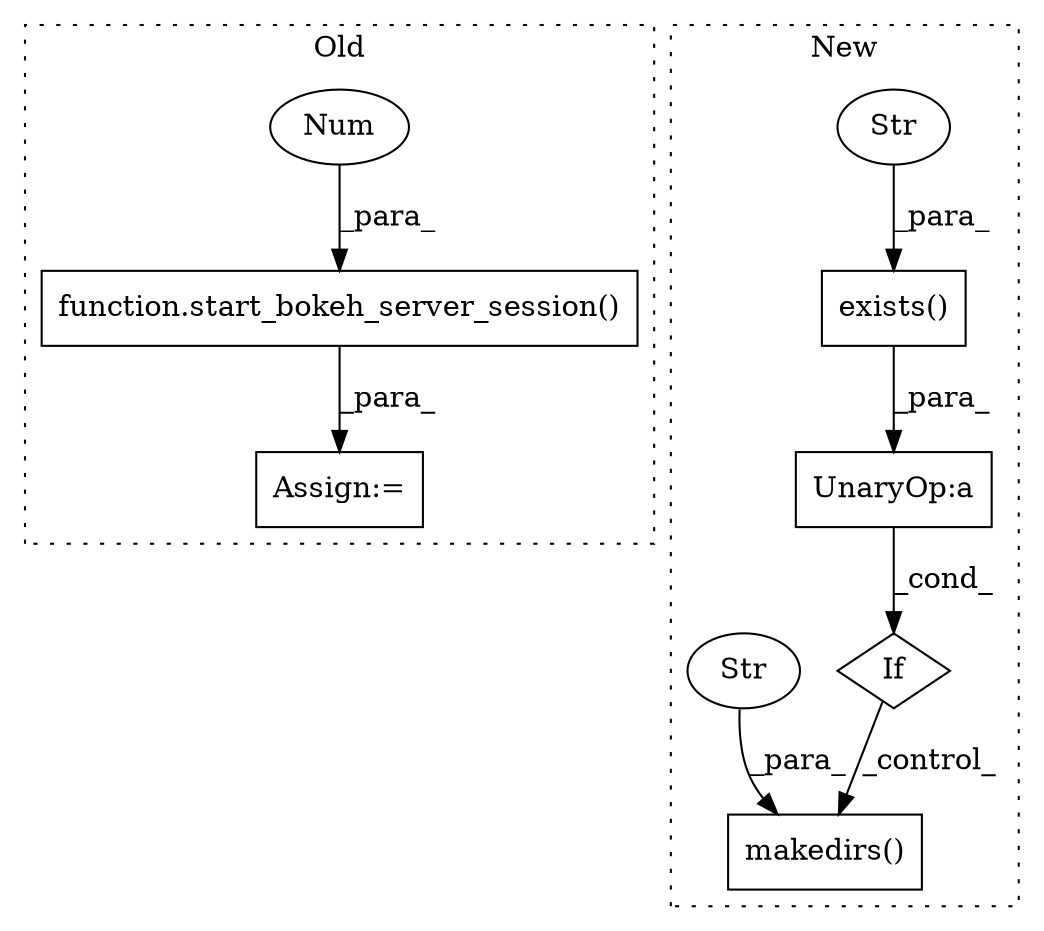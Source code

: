 digraph G {
subgraph cluster0 {
1 [label="function.start_bokeh_server_session()" a="75" s="2748,2779" l="27,1" shape="box"];
6 [label="Num" a="76" s="2775" l="4" shape="ellipse"];
9 [label="Assign:=" a="68" s="2736" l="12" shape="box"];
label = "Old";
style="dotted";
}
subgraph cluster1 {
2 [label="If" a="96" s="2680" l="3" shape="diamond"];
3 [label="UnaryOp:a" a="61" s="2683" l="31" shape="box"];
4 [label="exists()" a="75" s="2687,2713" l="15,1" shape="box"];
5 [label="Str" a="66" s="2702" l="11" shape="ellipse"];
7 [label="makedirs()" a="75" s="2728,2751" l="12,1" shape="box"];
8 [label="Str" a="66" s="2740" l="11" shape="ellipse"];
label = "New";
style="dotted";
}
1 -> 9 [label="_para_"];
2 -> 7 [label="_control_"];
3 -> 2 [label="_cond_"];
4 -> 3 [label="_para_"];
5 -> 4 [label="_para_"];
6 -> 1 [label="_para_"];
8 -> 7 [label="_para_"];
}